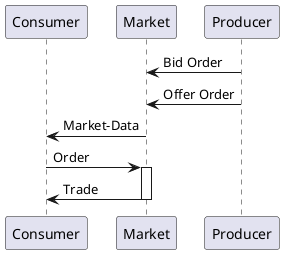 @startuml

participant Consumer
participant Market
participant Producer
Producer -> Market: Bid Order
Producer -> Market: Offer Order
Market -> Consumer: Market-Data
Consumer -> Market: Order
activate Market
Market -> Consumer: Trade
deactivate Market

@enduml
